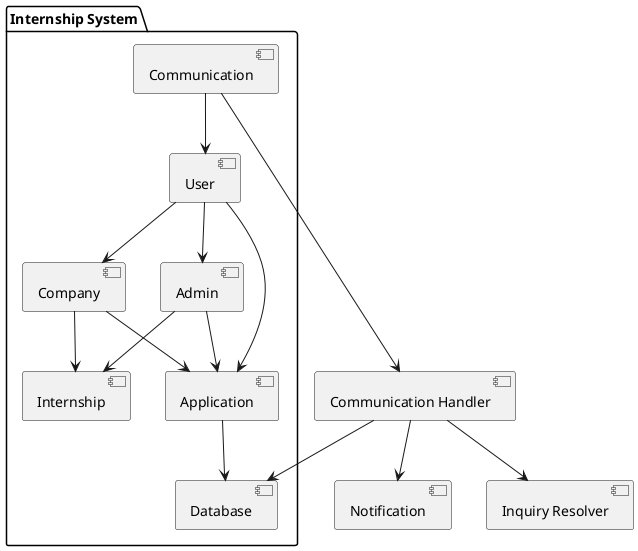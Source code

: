 @startuml component
package "Internship System" {
  [User]
  [Admin]
  [Company]
  [Internship]
  [Communication]
  [Database]
  [Application]
}

[User] --> [Admin]
[User] --> [Company]
[Admin] --> [Internship]
[Company] --> [Internship]
[Communication] --> [User]
[Communication] --> [Communication Handler]
[Communication Handler] --> [Notification]
[Communication Handler] --> [Inquiry Resolver]
[Communication Handler] --> [Database]
[Company] --> [Application]
[Admin] --> [Application]
[User] --> [Application]
[Application] --> [Database]
@enduml
